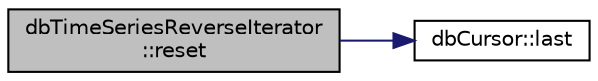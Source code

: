 digraph "dbTimeSeriesReverseIterator::reset"
{
 // INTERACTIVE_SVG=YES
 // LATEX_PDF_SIZE
  edge [fontname="Helvetica",fontsize="10",labelfontname="Helvetica",labelfontsize="10"];
  node [fontname="Helvetica",fontsize="10",shape=record];
  rankdir="LR";
  Node1 [label="dbTimeSeriesReverseIterator\l::reset",height=0.2,width=0.4,color="black", fillcolor="grey75", style="filled", fontcolor="black",tooltip=" "];
  Node1 -> Node2 [color="midnightblue",fontsize="10",style="solid",fontname="Helvetica"];
  Node2 [label="dbCursor::last",height=0.2,width=0.4,color="black", fillcolor="white", style="filled",URL="$classdbCursor.html#a4b2fc3e99be489fd669a18278a204013",tooltip=" "];
}
